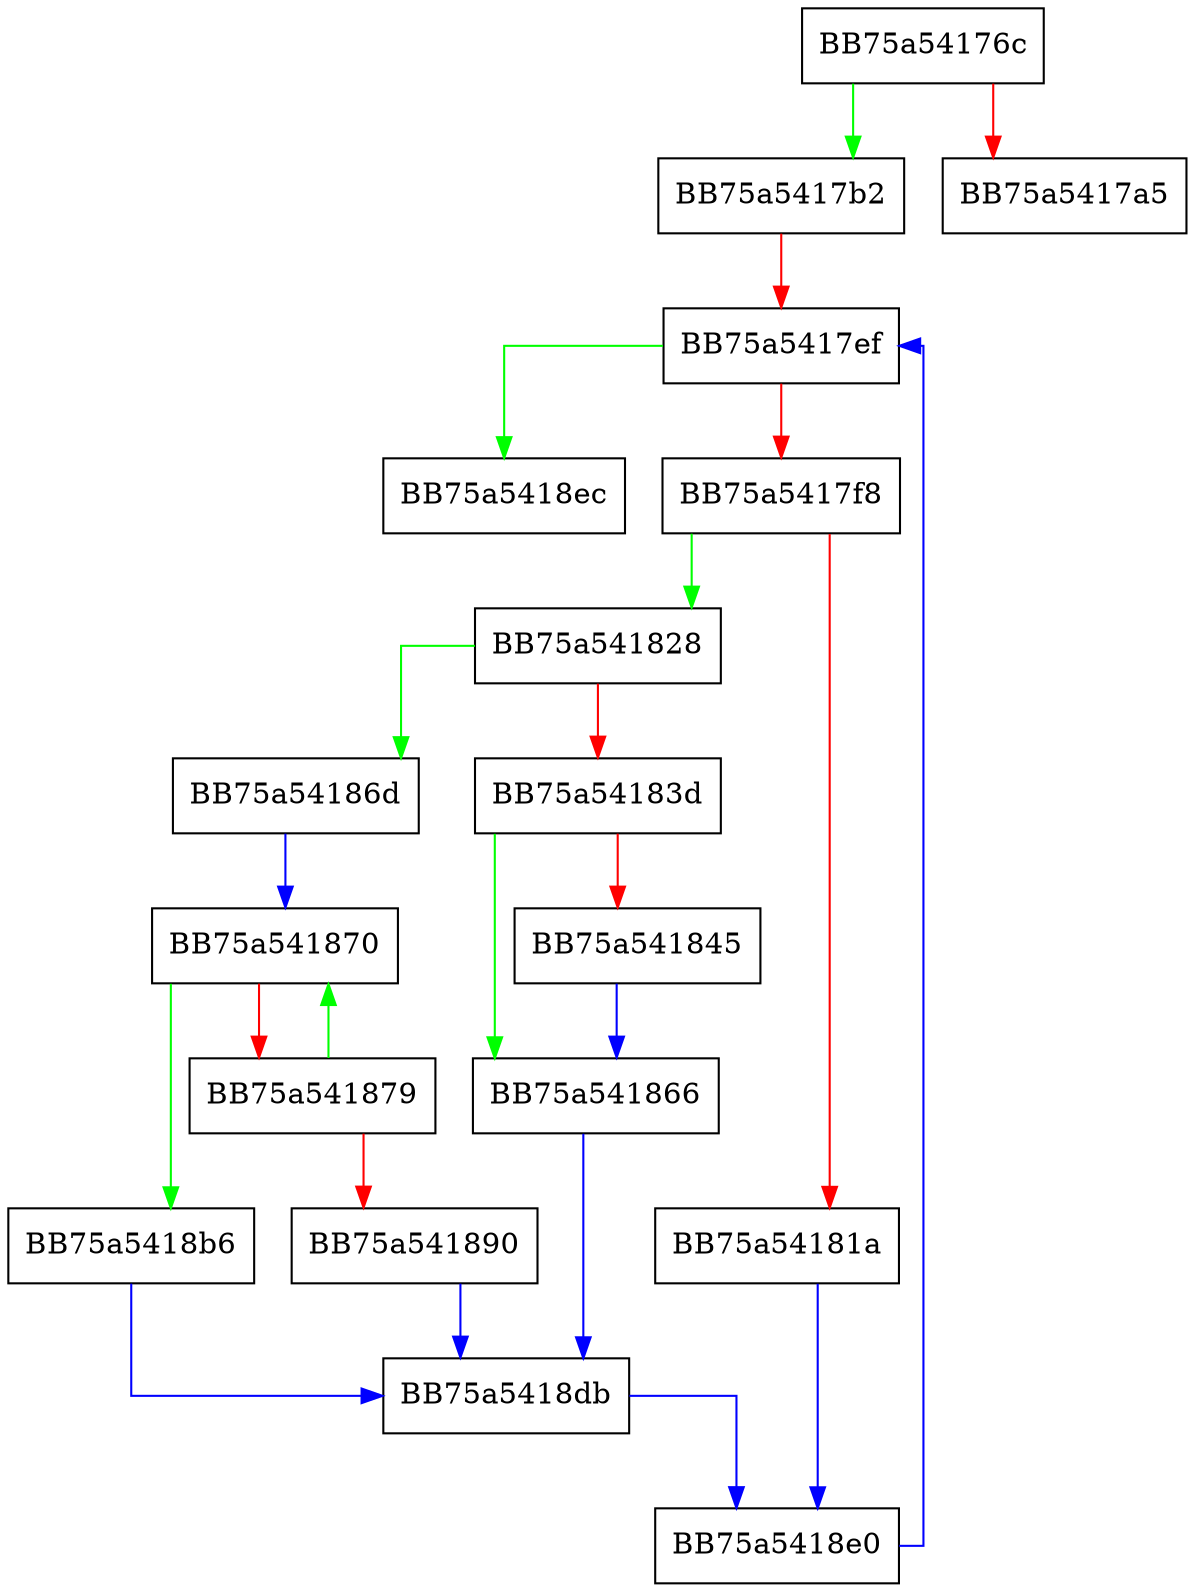 digraph _Forced_rehash {
  node [shape="box"];
  graph [splines=ortho];
  BB75a54176c -> BB75a5417b2 [color="green"];
  BB75a54176c -> BB75a5417a5 [color="red"];
  BB75a5417b2 -> BB75a5417ef [color="red"];
  BB75a5417ef -> BB75a5418ec [color="green"];
  BB75a5417ef -> BB75a5417f8 [color="red"];
  BB75a5417f8 -> BB75a541828 [color="green"];
  BB75a5417f8 -> BB75a54181a [color="red"];
  BB75a54181a -> BB75a5418e0 [color="blue"];
  BB75a541828 -> BB75a54186d [color="green"];
  BB75a541828 -> BB75a54183d [color="red"];
  BB75a54183d -> BB75a541866 [color="green"];
  BB75a54183d -> BB75a541845 [color="red"];
  BB75a541845 -> BB75a541866 [color="blue"];
  BB75a541866 -> BB75a5418db [color="blue"];
  BB75a54186d -> BB75a541870 [color="blue"];
  BB75a541870 -> BB75a5418b6 [color="green"];
  BB75a541870 -> BB75a541879 [color="red"];
  BB75a541879 -> BB75a541870 [color="green"];
  BB75a541879 -> BB75a541890 [color="red"];
  BB75a541890 -> BB75a5418db [color="blue"];
  BB75a5418b6 -> BB75a5418db [color="blue"];
  BB75a5418db -> BB75a5418e0 [color="blue"];
  BB75a5418e0 -> BB75a5417ef [color="blue"];
}
